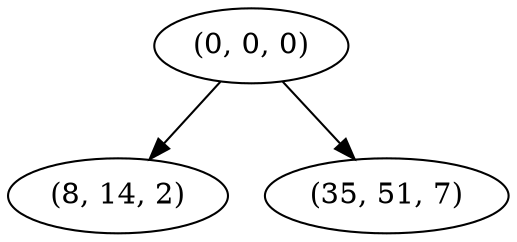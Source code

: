digraph tree {
    "(0, 0, 0)";
    "(8, 14, 2)";
    "(35, 51, 7)";
    "(0, 0, 0)" -> "(8, 14, 2)";
    "(0, 0, 0)" -> "(35, 51, 7)";
}
